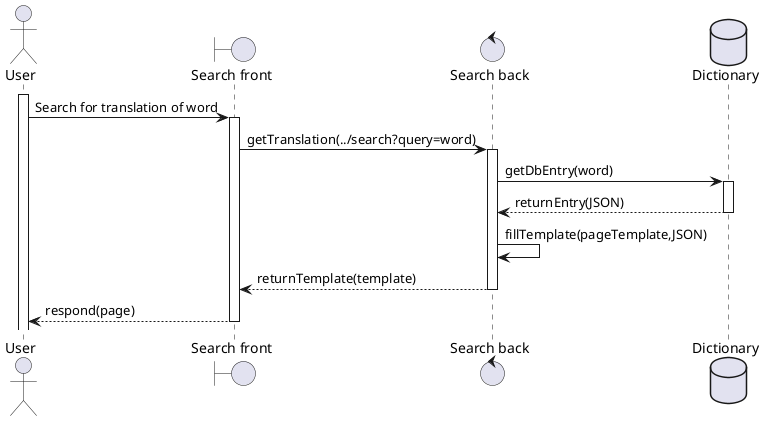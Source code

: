 @startuml
actor User as user
boundary "Search front" as sf
control "Search back" as sb
database "Dictionary" as db

activate user
user -> sf : Search for translation of word

activate sf
sf -> sb : getTranslation(../search?query=word)

activate sb

sb -> db : getDbEntry(word)

activate db
db --> sb : returnEntry(JSON)
deactivate db

sb -> sb : fillTemplate(pageTemplate,JSON)
sb --> sf : returnTemplate(template)
deactivate sb
sf --> user : respond(page)
deactivate sf
@enduml